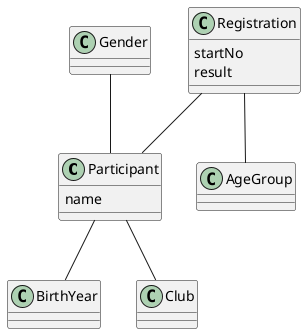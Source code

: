 ﻿@startuml


class Participant {
  name
}

class Registration {
  startNo
  result
}

class BirthYear {
}

class AgeGroup {
}

class Gender {
}

class Club {
}

Registration -- Participant
Participant -- BirthYear
Participant -- Club
Registration -- AgeGroup
Gender -- Participant

@enduml